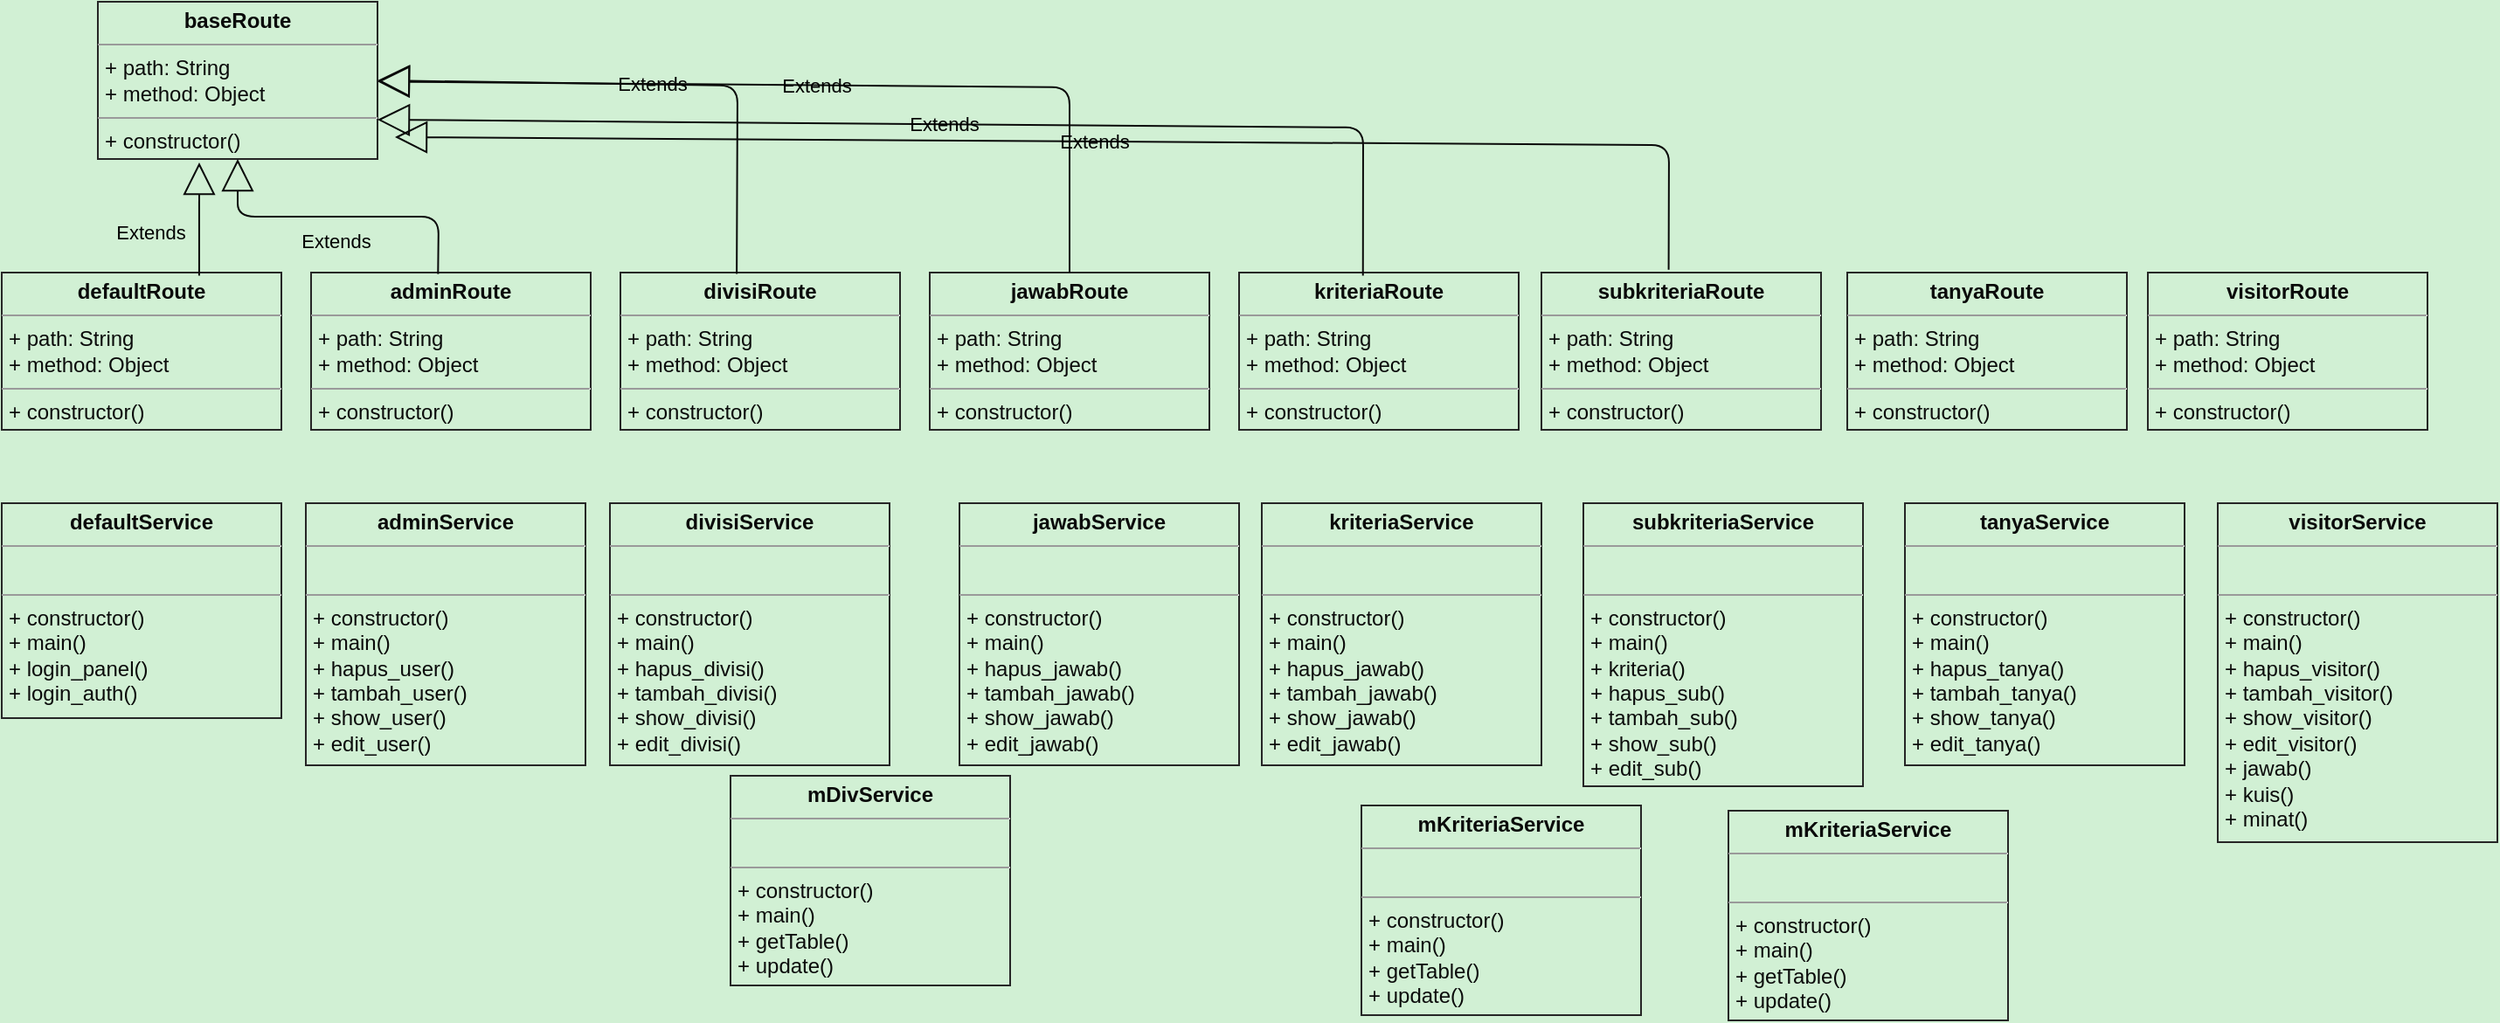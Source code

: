 <mxfile>
    <diagram id="5rO2IieU4rHrlrGqD7R2" name="Page-1">
        <mxGraphModel dx="434" dy="385" grid="0" gridSize="10" guides="1" tooltips="1" connect="1" arrows="1" fold="1" page="0" pageScale="1" pageWidth="850" pageHeight="1100" background="#D1F0D4" math="0" shadow="0">
            <root>
                <mxCell id="0"/>
                <mxCell id="1" parent="0"/>
                <mxCell id="2" value="&lt;p style=&quot;margin:0px;margin-top:4px;text-align:center;&quot;&gt;&lt;b&gt;baseRoute&lt;/b&gt;&lt;/p&gt;&lt;hr size=&quot;1&quot;&gt;&lt;p style=&quot;margin:0px;margin-left:4px;&quot;&gt;+ path: String&lt;/p&gt;&lt;p style=&quot;margin:0px;margin-left:4px;&quot;&gt;+ method: Object&lt;/p&gt;&lt;hr size=&quot;1&quot;&gt;&lt;p style=&quot;margin:0px;margin-left:4px;&quot;&gt;+ constructor()&lt;/p&gt;" style="verticalAlign=top;align=left;overflow=fill;fontSize=12;fontFamily=Helvetica;html=1;fillColor=none;strokeColor=#262626;fontColor=#0A0A0A;" vertex="1" parent="1">
                    <mxGeometry x="108" y="24" width="160" height="90" as="geometry"/>
                </mxCell>
                <mxCell id="3" value="&lt;p style=&quot;margin:0px;margin-top:4px;text-align:center;&quot;&gt;&lt;b&gt;defaultRoute&lt;/b&gt;&lt;/p&gt;&lt;hr size=&quot;1&quot;&gt;&lt;p style=&quot;margin:0px;margin-left:4px;&quot;&gt;+ path: String&lt;/p&gt;&lt;p style=&quot;margin:0px;margin-left:4px;&quot;&gt;+ method: Object&lt;/p&gt;&lt;hr size=&quot;1&quot;&gt;&lt;p style=&quot;margin:0px;margin-left:4px;&quot;&gt;+ constructor()&lt;/p&gt;" style="verticalAlign=top;align=left;overflow=fill;fontSize=12;fontFamily=Helvetica;html=1;fillColor=none;strokeColor=#262626;fontColor=#0A0A0A;" vertex="1" parent="1">
                    <mxGeometry x="53" y="179" width="160" height="90" as="geometry"/>
                </mxCell>
                <mxCell id="6" value="&lt;p style=&quot;margin:0px;margin-top:4px;text-align:center;&quot;&gt;&lt;b&gt;adminRoute&lt;/b&gt;&lt;/p&gt;&lt;hr size=&quot;1&quot;&gt;&lt;p style=&quot;margin:0px;margin-left:4px;&quot;&gt;+ path: String&lt;/p&gt;&lt;p style=&quot;margin:0px;margin-left:4px;&quot;&gt;+ method: Object&lt;/p&gt;&lt;hr size=&quot;1&quot;&gt;&lt;p style=&quot;margin:0px;margin-left:4px;&quot;&gt;+ constructor()&lt;/p&gt;" style="verticalAlign=top;align=left;overflow=fill;fontSize=12;fontFamily=Helvetica;html=1;fillColor=none;strokeColor=#262626;fontColor=#0A0A0A;" vertex="1" parent="1">
                    <mxGeometry x="230" y="179" width="160" height="90" as="geometry"/>
                </mxCell>
                <mxCell id="8" value="&lt;p style=&quot;margin:0px;margin-top:4px;text-align:center;&quot;&gt;&lt;b&gt;divisiRoute&lt;/b&gt;&lt;/p&gt;&lt;hr size=&quot;1&quot;&gt;&lt;p style=&quot;margin:0px;margin-left:4px;&quot;&gt;+ path: String&lt;/p&gt;&lt;p style=&quot;margin:0px;margin-left:4px;&quot;&gt;+ method: Object&lt;/p&gt;&lt;hr size=&quot;1&quot;&gt;&lt;p style=&quot;margin:0px;margin-left:4px;&quot;&gt;+ constructor()&lt;/p&gt;" style="verticalAlign=top;align=left;overflow=fill;fontSize=12;fontFamily=Helvetica;html=1;fillColor=none;strokeColor=#262626;fontColor=#0A0A0A;" vertex="1" parent="1">
                    <mxGeometry x="407" y="179" width="160" height="90" as="geometry"/>
                </mxCell>
                <mxCell id="11" value="&lt;p style=&quot;margin:0px;margin-top:4px;text-align:center;&quot;&gt;&lt;b&gt;jawabRoute&lt;/b&gt;&lt;/p&gt;&lt;hr size=&quot;1&quot;&gt;&lt;p style=&quot;margin:0px;margin-left:4px;&quot;&gt;+ path: String&lt;/p&gt;&lt;p style=&quot;margin:0px;margin-left:4px;&quot;&gt;+ method: Object&lt;/p&gt;&lt;hr size=&quot;1&quot;&gt;&lt;p style=&quot;margin:0px;margin-left:4px;&quot;&gt;+ constructor()&lt;/p&gt;" style="verticalAlign=top;align=left;overflow=fill;fontSize=12;fontFamily=Helvetica;html=1;fillColor=none;strokeColor=#262626;fontColor=#0A0A0A;" vertex="1" parent="1">
                    <mxGeometry x="584" y="179" width="160" height="90" as="geometry"/>
                </mxCell>
                <mxCell id="12" value="&lt;p style=&quot;margin:0px;margin-top:4px;text-align:center;&quot;&gt;&lt;b&gt;kriteriaRoute&lt;/b&gt;&lt;/p&gt;&lt;hr size=&quot;1&quot;&gt;&lt;p style=&quot;margin:0px;margin-left:4px;&quot;&gt;+ path: String&lt;/p&gt;&lt;p style=&quot;margin:0px;margin-left:4px;&quot;&gt;+ method: Object&lt;/p&gt;&lt;hr size=&quot;1&quot;&gt;&lt;p style=&quot;margin:0px;margin-left:4px;&quot;&gt;+ constructor()&lt;/p&gt;" style="verticalAlign=top;align=left;overflow=fill;fontSize=12;fontFamily=Helvetica;html=1;fillColor=none;strokeColor=#262626;fontColor=#0A0A0A;" vertex="1" parent="1">
                    <mxGeometry x="761" y="179" width="160" height="90" as="geometry"/>
                </mxCell>
                <mxCell id="14" value="&lt;p style=&quot;margin:0px;margin-top:4px;text-align:center;&quot;&gt;&lt;b style=&quot;background-color: initial;&quot;&gt;subkriteriaRoute&lt;/b&gt;&lt;/p&gt;&lt;hr size=&quot;1&quot;&gt;&lt;p style=&quot;margin:0px;margin-left:4px;&quot;&gt;+ path: String&lt;/p&gt;&lt;p style=&quot;margin:0px;margin-left:4px;&quot;&gt;+ method: Object&lt;/p&gt;&lt;hr size=&quot;1&quot;&gt;&lt;p style=&quot;margin:0px;margin-left:4px;&quot;&gt;+ constructor()&lt;/p&gt;" style="verticalAlign=top;align=left;overflow=fill;fontSize=12;fontFamily=Helvetica;html=1;fillColor=none;strokeColor=#262626;fontColor=#0A0A0A;" vertex="1" parent="1">
                    <mxGeometry x="934" y="179" width="160" height="90" as="geometry"/>
                </mxCell>
                <mxCell id="15" value="&lt;p style=&quot;margin:0px;margin-top:4px;text-align:center;&quot;&gt;&lt;b style=&quot;background-color: initial;&quot;&gt;tanyaRoute&lt;/b&gt;&lt;/p&gt;&lt;hr size=&quot;1&quot;&gt;&lt;p style=&quot;margin:0px;margin-left:4px;&quot;&gt;+ path: String&lt;/p&gt;&lt;p style=&quot;margin:0px;margin-left:4px;&quot;&gt;+ method: Object&lt;/p&gt;&lt;hr size=&quot;1&quot;&gt;&lt;p style=&quot;margin:0px;margin-left:4px;&quot;&gt;+ constructor()&lt;/p&gt;" style="verticalAlign=top;align=left;overflow=fill;fontSize=12;fontFamily=Helvetica;html=1;fillColor=none;strokeColor=#262626;fontColor=#0A0A0A;" vertex="1" parent="1">
                    <mxGeometry x="1109" y="179" width="160" height="90" as="geometry"/>
                </mxCell>
                <mxCell id="16" value="&lt;p style=&quot;margin:0px;margin-top:4px;text-align:center;&quot;&gt;&lt;b style=&quot;background-color: initial;&quot;&gt;visitorRoute&lt;/b&gt;&lt;/p&gt;&lt;hr size=&quot;1&quot;&gt;&lt;p style=&quot;margin:0px;margin-left:4px;&quot;&gt;+ path: String&lt;/p&gt;&lt;p style=&quot;margin:0px;margin-left:4px;&quot;&gt;+ method: Object&lt;/p&gt;&lt;hr size=&quot;1&quot;&gt;&lt;p style=&quot;margin:0px;margin-left:4px;&quot;&gt;+ constructor()&lt;/p&gt;" style="verticalAlign=top;align=left;overflow=fill;fontSize=12;fontFamily=Helvetica;html=1;fillColor=none;strokeColor=#262626;fontColor=#0A0A0A;" vertex="1" parent="1">
                    <mxGeometry x="1281" y="179" width="160" height="90" as="geometry"/>
                </mxCell>
                <mxCell id="31" value="&lt;p style=&quot;margin:0px;margin-top:4px;text-align:center;&quot;&gt;&lt;b&gt;defaultService&lt;/b&gt;&lt;/p&gt;&lt;hr size=&quot;1&quot;&gt;&lt;p style=&quot;margin:0px;margin-left:4px;&quot;&gt;&lt;br&gt;&lt;/p&gt;&lt;hr size=&quot;1&quot;&gt;&lt;p style=&quot;margin:0px;margin-left:4px;&quot;&gt;&lt;span style=&quot;background-color: initial;&quot;&gt;+ constructor()&lt;/span&gt;&lt;br&gt;&lt;/p&gt;&lt;p style=&quot;margin:0px;margin-left:4px;&quot;&gt;+ main()&lt;/p&gt;&lt;p style=&quot;margin:0px;margin-left:4px;&quot;&gt;+ login_panel()&lt;/p&gt;&lt;p style=&quot;margin:0px;margin-left:4px;&quot;&gt;+ login_auth()&lt;/p&gt;" style="verticalAlign=top;align=left;overflow=fill;fontSize=12;fontFamily=Helvetica;html=1;fillColor=none;strokeColor=#262626;fontColor=#0A0A0A;" vertex="1" parent="1">
                    <mxGeometry x="53" y="311" width="160" height="123" as="geometry"/>
                </mxCell>
                <mxCell id="32" value="&lt;p style=&quot;margin:0px;margin-top:4px;text-align:center;&quot;&gt;&lt;b&gt;adminService&lt;/b&gt;&lt;/p&gt;&lt;hr size=&quot;1&quot;&gt;&lt;p style=&quot;margin:0px;margin-left:4px;&quot;&gt;&lt;br&gt;&lt;/p&gt;&lt;hr size=&quot;1&quot;&gt;&lt;p style=&quot;margin:0px;margin-left:4px;&quot;&gt;&lt;span style=&quot;background-color: initial;&quot;&gt;+ constructor()&lt;/span&gt;&lt;br&gt;&lt;/p&gt;&lt;p style=&quot;margin:0px;margin-left:4px;&quot;&gt;+ main()&lt;/p&gt;&lt;p style=&quot;margin:0px;margin-left:4px;&quot;&gt;+ hapus_user()&lt;/p&gt;&lt;p style=&quot;margin:0px;margin-left:4px;&quot;&gt;+ tambah_user()&lt;/p&gt;&lt;p style=&quot;margin:0px;margin-left:4px;&quot;&gt;+ show_user()&lt;/p&gt;&lt;p style=&quot;margin:0px;margin-left:4px;&quot;&gt;+ edit_user()&lt;/p&gt;&lt;p style=&quot;margin:0px;margin-left:4px;&quot;&gt;&lt;br&gt;&lt;/p&gt;" style="verticalAlign=top;align=left;overflow=fill;fontSize=12;fontFamily=Helvetica;html=1;fillColor=none;strokeColor=#262626;fontColor=#0A0A0A;" vertex="1" parent="1">
                    <mxGeometry x="227" y="311" width="160" height="150" as="geometry"/>
                </mxCell>
                <mxCell id="33" value="&lt;p style=&quot;margin:0px;margin-top:4px;text-align:center;&quot;&gt;&lt;b&gt;divisiService&lt;/b&gt;&lt;/p&gt;&lt;hr size=&quot;1&quot;&gt;&lt;p style=&quot;margin:0px;margin-left:4px;&quot;&gt;&lt;br&gt;&lt;/p&gt;&lt;hr size=&quot;1&quot;&gt;&lt;p style=&quot;margin:0px;margin-left:4px;&quot;&gt;&lt;span style=&quot;background-color: initial;&quot;&gt;+ constructor()&lt;/span&gt;&lt;br&gt;&lt;/p&gt;&lt;p style=&quot;margin:0px;margin-left:4px;&quot;&gt;+ main()&lt;/p&gt;&lt;p style=&quot;margin:0px;margin-left:4px;&quot;&gt;+ hapus_divisi()&lt;/p&gt;&lt;p style=&quot;margin:0px;margin-left:4px;&quot;&gt;+ tambah_divisi()&lt;/p&gt;&lt;p style=&quot;margin:0px;margin-left:4px;&quot;&gt;+ show_divisi()&lt;/p&gt;&lt;p style=&quot;margin:0px;margin-left:4px;&quot;&gt;+ edit_divisi()&lt;/p&gt;&lt;p style=&quot;margin:0px;margin-left:4px;&quot;&gt;&lt;br&gt;&lt;/p&gt;" style="verticalAlign=top;align=left;overflow=fill;fontSize=12;fontFamily=Helvetica;html=1;fillColor=none;strokeColor=#262626;fontColor=#0A0A0A;" vertex="1" parent="1">
                    <mxGeometry x="401" y="311" width="160" height="150" as="geometry"/>
                </mxCell>
                <mxCell id="34" value="&lt;p style=&quot;margin:0px;margin-top:4px;text-align:center;&quot;&gt;&lt;b&gt;mDivService&lt;/b&gt;&lt;/p&gt;&lt;hr size=&quot;1&quot;&gt;&lt;p style=&quot;margin:0px;margin-left:4px;&quot;&gt;&lt;br&gt;&lt;/p&gt;&lt;hr size=&quot;1&quot;&gt;&lt;p style=&quot;margin:0px;margin-left:4px;&quot;&gt;&lt;span style=&quot;background-color: initial;&quot;&gt;+ constructor()&lt;/span&gt;&lt;br&gt;&lt;/p&gt;&lt;p style=&quot;margin:0px;margin-left:4px;&quot;&gt;+ main()&lt;/p&gt;&lt;p style=&quot;margin:0px;margin-left:4px;&quot;&gt;+ getTable()&lt;/p&gt;&lt;p style=&quot;margin:0px;margin-left:4px;&quot;&gt;+ update()&lt;/p&gt;" style="verticalAlign=top;align=left;overflow=fill;fontSize=12;fontFamily=Helvetica;html=1;fillColor=none;strokeColor=#262626;fontColor=#0A0A0A;" vertex="1" parent="1">
                    <mxGeometry x="470" y="467" width="160" height="120" as="geometry"/>
                </mxCell>
                <mxCell id="35" value="&lt;p style=&quot;margin:0px;margin-top:4px;text-align:center;&quot;&gt;&lt;b&gt;jawabService&lt;/b&gt;&lt;/p&gt;&lt;hr size=&quot;1&quot;&gt;&lt;p style=&quot;margin:0px;margin-left:4px;&quot;&gt;&lt;br&gt;&lt;/p&gt;&lt;hr size=&quot;1&quot;&gt;&lt;p style=&quot;margin:0px;margin-left:4px;&quot;&gt;&lt;span style=&quot;background-color: initial;&quot;&gt;+ constructor()&lt;/span&gt;&lt;br&gt;&lt;/p&gt;&lt;p style=&quot;margin:0px;margin-left:4px;&quot;&gt;+ main()&lt;/p&gt;&lt;p style=&quot;margin:0px;margin-left:4px;&quot;&gt;+ hapus_jawab()&lt;/p&gt;&lt;p style=&quot;margin:0px;margin-left:4px;&quot;&gt;+ tambah_jawab()&lt;/p&gt;&lt;p style=&quot;margin:0px;margin-left:4px;&quot;&gt;+ show_jawab()&lt;/p&gt;&lt;p style=&quot;margin:0px;margin-left:4px;&quot;&gt;+ edit_jawab()&lt;/p&gt;&lt;p style=&quot;margin:0px;margin-left:4px;&quot;&gt;&lt;br&gt;&lt;/p&gt;" style="verticalAlign=top;align=left;overflow=fill;fontSize=12;fontFamily=Helvetica;html=1;fillColor=none;strokeColor=#262626;fontColor=#0A0A0A;" vertex="1" parent="1">
                    <mxGeometry x="601" y="311" width="160" height="150" as="geometry"/>
                </mxCell>
                <mxCell id="36" value="&lt;p style=&quot;margin:0px;margin-top:4px;text-align:center;&quot;&gt;&lt;b&gt;kriteriaService&lt;/b&gt;&lt;/p&gt;&lt;hr size=&quot;1&quot;&gt;&lt;p style=&quot;margin:0px;margin-left:4px;&quot;&gt;&lt;br&gt;&lt;/p&gt;&lt;hr size=&quot;1&quot;&gt;&lt;p style=&quot;margin:0px;margin-left:4px;&quot;&gt;&lt;span style=&quot;background-color: initial;&quot;&gt;+ constructor()&lt;/span&gt;&lt;br&gt;&lt;/p&gt;&lt;p style=&quot;margin:0px;margin-left:4px;&quot;&gt;+ main()&lt;/p&gt;&lt;p style=&quot;margin:0px;margin-left:4px;&quot;&gt;+ hapus_jawab()&lt;/p&gt;&lt;p style=&quot;margin:0px;margin-left:4px;&quot;&gt;+ tambah_jawab()&lt;/p&gt;&lt;p style=&quot;margin:0px;margin-left:4px;&quot;&gt;+ show_jawab()&lt;/p&gt;&lt;p style=&quot;margin:0px;margin-left:4px;&quot;&gt;+ edit_jawab()&lt;/p&gt;&lt;p style=&quot;margin:0px;margin-left:4px;&quot;&gt;&lt;br&gt;&lt;/p&gt;" style="verticalAlign=top;align=left;overflow=fill;fontSize=12;fontFamily=Helvetica;html=1;fillColor=none;strokeColor=#262626;fontColor=#0A0A0A;" vertex="1" parent="1">
                    <mxGeometry x="774" y="311" width="160" height="150" as="geometry"/>
                </mxCell>
                <mxCell id="37" value="&lt;p style=&quot;margin:0px;margin-top:4px;text-align:center;&quot;&gt;&lt;b&gt;mKriteriaService&lt;/b&gt;&lt;/p&gt;&lt;hr size=&quot;1&quot;&gt;&lt;p style=&quot;margin:0px;margin-left:4px;&quot;&gt;&lt;br&gt;&lt;/p&gt;&lt;hr size=&quot;1&quot;&gt;&lt;p style=&quot;margin:0px;margin-left:4px;&quot;&gt;&lt;span style=&quot;background-color: initial;&quot;&gt;+ constructor()&lt;/span&gt;&lt;br&gt;&lt;/p&gt;&lt;p style=&quot;margin:0px;margin-left:4px;&quot;&gt;+ main()&lt;/p&gt;&lt;p style=&quot;margin:0px;margin-left:4px;&quot;&gt;+ getTable()&lt;/p&gt;&lt;p style=&quot;margin:0px;margin-left:4px;&quot;&gt;+ update()&lt;/p&gt;" style="verticalAlign=top;align=left;overflow=fill;fontSize=12;fontFamily=Helvetica;html=1;fillColor=none;strokeColor=#262626;fontColor=#0A0A0A;" vertex="1" parent="1">
                    <mxGeometry x="831" y="484" width="160" height="120" as="geometry"/>
                </mxCell>
                <mxCell id="38" value="&lt;p style=&quot;margin:0px;margin-top:4px;text-align:center;&quot;&gt;&lt;b&gt;subkriteriaService&lt;/b&gt;&lt;/p&gt;&lt;hr size=&quot;1&quot;&gt;&lt;p style=&quot;margin:0px;margin-left:4px;&quot;&gt;&lt;br&gt;&lt;/p&gt;&lt;hr size=&quot;1&quot;&gt;&lt;p style=&quot;margin:0px;margin-left:4px;&quot;&gt;&lt;span style=&quot;background-color: initial;&quot;&gt;+ constructor()&lt;/span&gt;&lt;br&gt;&lt;/p&gt;&lt;p style=&quot;margin:0px;margin-left:4px;&quot;&gt;+ main()&lt;/p&gt;&lt;p style=&quot;margin:0px;margin-left:4px;&quot;&gt;+ kriteria()&lt;/p&gt;&lt;p style=&quot;margin:0px;margin-left:4px;&quot;&gt;+ hapus_sub()&lt;/p&gt;&lt;p style=&quot;margin:0px;margin-left:4px;&quot;&gt;+ tambah_sub()&lt;/p&gt;&lt;p style=&quot;margin:0px;margin-left:4px;&quot;&gt;+ show_sub()&lt;/p&gt;&lt;p style=&quot;margin:0px;margin-left:4px;&quot;&gt;+ edit_sub()&lt;/p&gt;&lt;p style=&quot;margin:0px;margin-left:4px;&quot;&gt;&lt;br&gt;&lt;/p&gt;" style="verticalAlign=top;align=left;overflow=fill;fontSize=12;fontFamily=Helvetica;html=1;fillColor=none;strokeColor=#262626;fontColor=#0A0A0A;" vertex="1" parent="1">
                    <mxGeometry x="958" y="311" width="160" height="162" as="geometry"/>
                </mxCell>
                <mxCell id="39" value="&lt;p style=&quot;margin:0px;margin-top:4px;text-align:center;&quot;&gt;&lt;b&gt;tanyaService&lt;/b&gt;&lt;/p&gt;&lt;hr size=&quot;1&quot;&gt;&lt;p style=&quot;margin:0px;margin-left:4px;&quot;&gt;&lt;br&gt;&lt;/p&gt;&lt;hr size=&quot;1&quot;&gt;&lt;p style=&quot;margin:0px;margin-left:4px;&quot;&gt;&lt;span style=&quot;background-color: initial;&quot;&gt;+ constructor()&lt;/span&gt;&lt;br&gt;&lt;/p&gt;&lt;p style=&quot;margin:0px;margin-left:4px;&quot;&gt;+ main()&lt;/p&gt;&lt;p style=&quot;margin:0px;margin-left:4px;&quot;&gt;+ hapus_tanya()&lt;/p&gt;&lt;p style=&quot;margin:0px;margin-left:4px;&quot;&gt;+ tambah_tanya()&lt;/p&gt;&lt;p style=&quot;margin:0px;margin-left:4px;&quot;&gt;+ show_tanya()&lt;/p&gt;&lt;p style=&quot;margin:0px;margin-left:4px;&quot;&gt;+ edit_tanya()&lt;/p&gt;&lt;p style=&quot;margin:0px;margin-left:4px;&quot;&gt;&lt;br&gt;&lt;/p&gt;" style="verticalAlign=top;align=left;overflow=fill;fontSize=12;fontFamily=Helvetica;html=1;fillColor=none;strokeColor=#262626;fontColor=#0A0A0A;" vertex="1" parent="1">
                    <mxGeometry x="1142" y="311" width="160" height="150" as="geometry"/>
                </mxCell>
                <mxCell id="40" value="&lt;p style=&quot;margin:0px;margin-top:4px;text-align:center;&quot;&gt;&lt;b&gt;visitorService&lt;/b&gt;&lt;/p&gt;&lt;hr size=&quot;1&quot;&gt;&lt;p style=&quot;margin:0px;margin-left:4px;&quot;&gt;&lt;br&gt;&lt;/p&gt;&lt;hr size=&quot;1&quot;&gt;&lt;p style=&quot;margin:0px;margin-left:4px;&quot;&gt;&lt;span style=&quot;background-color: initial;&quot;&gt;+ constructor()&lt;/span&gt;&lt;br&gt;&lt;/p&gt;&lt;p style=&quot;margin:0px;margin-left:4px;&quot;&gt;+ main()&lt;/p&gt;&lt;p style=&quot;margin:0px;margin-left:4px;&quot;&gt;+ hapus_visitor()&lt;/p&gt;&lt;p style=&quot;margin:0px;margin-left:4px;&quot;&gt;+ tambah_visitor()&lt;/p&gt;&lt;p style=&quot;margin:0px;margin-left:4px;&quot;&gt;+ show_visitor()&lt;/p&gt;&lt;p style=&quot;margin:0px;margin-left:4px;&quot;&gt;+ edit_visitor&lt;span style=&quot;color: rgba(0, 0, 0, 0); font-family: monospace; font-size: 0px;&quot;&gt;%3CmxGraphModel%3E%3Croot%3E%3CmxCell%20id%3D%220%22%2F%3E%3CmxCell%20id%3D%221%22%20parent%3D%220%22%2F%3E%3CmxCell%20id%3D%222%22%20value%3D%22%26lt%3Bp%20style%3D%26quot%3Bmargin%3A0px%3Bmargin-top%3A4px%3Btext-align%3Acenter%3B%26quot%3B%26gt%3B%26lt%3Bb%26gt%3BtanyaService%26lt%3B%2Fb%26gt%3B%26lt%3B%2Fp%26gt%3B%26lt%3Bhr%20size%3D%26quot%3B1%26quot%3B%26gt%3B%26lt%3Bp%20style%3D%26quot%3Bmargin%3A0px%3Bmargin-left%3A4px%3B%26quot%3B%26gt%3B%26lt%3Bbr%26gt%3B%26lt%3B%2Fp%26gt%3B%26lt%3Bhr%20size%3D%26quot%3B1%26quot%3B%26gt%3B%26lt%3Bp%20style%3D%26quot%3Bmargin%3A0px%3Bmargin-left%3A4px%3B%26quot%3B%26gt%3B%26lt%3Bspan%20style%3D%26quot%3Bbackground-color%3A%20initial%3B%26quot%3B%26gt%3B%2B%20constructor()%26lt%3B%2Fspan%26gt%3B%26lt%3Bbr%26gt%3B%26lt%3B%2Fp%26gt%3B%26lt%3Bp%20style%3D%26quot%3Bmargin%3A0px%3Bmargin-left%3A4px%3B%26quot%3B%26gt%3B%2B%20main()%26lt%3B%2Fp%26gt%3B%26lt%3Bp%20style%3D%26quot%3Bmargin%3A0px%3Bmargin-left%3A4px%3B%26quot%3B%26gt%3B%2B%20hapus_tanya()%26lt%3B%2Fp%26gt%3B%26lt%3Bp%20style%3D%26quot%3Bmargin%3A0px%3Bmargin-left%3A4px%3B%26quot%3B%26gt%3B%2B%20tambah_tanya()%26lt%3B%2Fp%26gt%3B%26lt%3Bp%20style%3D%26quot%3Bmargin%3A0px%3Bmargin-left%3A4px%3B%26quot%3B%26gt%3B%2B%20show_tanya()%26lt%3B%2Fp%26gt%3B%26lt%3Bp%20style%3D%26quot%3Bmargin%3A0px%3Bmargin-left%3A4px%3B%26quot%3B%26gt%3B%2B%20edit_tanya()%26lt%3B%2Fp%26gt%3B%26lt%3Bp%20style%3D%26quot%3Bmargin%3A0px%3Bmargin-left%3A4px%3B%26quot%3B%26gt%3B%26lt%3Bbr%26gt%3B%26lt%3B%2Fp%26gt%3B%22%20style%3D%22verticalAlign%3Dtop%3Balign%3Dleft%3Boverflow%3Dfill%3BfontSize%3D12%3BfontFamily%3DHelvetica%3Bhtml%3D1%3BfillColor%3Dnone%3BstrokeColor%3D%23262626%3BfontColor%3D%230A0A0A%3B%22%20vertex%3D%221%22%20parent%3D%221%22%3E%3CmxGeometry%20x%3D%221132%22%20y%3D%22311%22%20width%3D%22160%22%20height%3D%22150%22%20as%3D%22geometry%22%2F%3E%3C%2FmxCell%3E%3C%2Froot%3E%3C%2FmxGraphModel%3Evis&lt;/span&gt;()&lt;/p&gt;&lt;p style=&quot;margin:0px;margin-left:4px;&quot;&gt;+ jawab()&lt;/p&gt;&lt;p style=&quot;margin:0px;margin-left:4px;&quot;&gt;+ kuis()&lt;/p&gt;&lt;p style=&quot;margin:0px;margin-left:4px;&quot;&gt;+ minat()&lt;/p&gt;&lt;p style=&quot;margin:0px;margin-left:4px;&quot;&gt;&lt;br&gt;&lt;/p&gt;" style="verticalAlign=top;align=left;overflow=fill;fontSize=12;fontFamily=Helvetica;html=1;fillColor=none;strokeColor=#262626;fontColor=#0A0A0A;" vertex="1" parent="1">
                    <mxGeometry x="1321" y="311" width="160" height="194" as="geometry"/>
                </mxCell>
                <mxCell id="41" value="&lt;p style=&quot;margin:0px;margin-top:4px;text-align:center;&quot;&gt;&lt;b&gt;mKriteriaService&lt;/b&gt;&lt;/p&gt;&lt;hr size=&quot;1&quot;&gt;&lt;p style=&quot;margin:0px;margin-left:4px;&quot;&gt;&lt;br&gt;&lt;/p&gt;&lt;hr size=&quot;1&quot;&gt;&lt;p style=&quot;margin:0px;margin-left:4px;&quot;&gt;&lt;span style=&quot;background-color: initial;&quot;&gt;+ constructor()&lt;/span&gt;&lt;br&gt;&lt;/p&gt;&lt;p style=&quot;margin:0px;margin-left:4px;&quot;&gt;+ main()&lt;/p&gt;&lt;p style=&quot;margin:0px;margin-left:4px;&quot;&gt;+ getTable()&lt;/p&gt;&lt;p style=&quot;margin:0px;margin-left:4px;&quot;&gt;+ update()&lt;/p&gt;" style="verticalAlign=top;align=left;overflow=fill;fontSize=12;fontFamily=Helvetica;html=1;fillColor=none;strokeColor=#262626;fontColor=#0A0A0A;" vertex="1" parent="1">
                    <mxGeometry x="1041" y="487" width="160" height="120" as="geometry"/>
                </mxCell>
                <mxCell id="42" value="Extends" style="endArrow=block;endSize=16;endFill=0;html=1;labelBackgroundColor=none;strokeColor=#0A0A0A;fontColor=none;exitX=0.706;exitY=0.019;exitDx=0;exitDy=0;exitPerimeter=0;" edge="1" parent="1" source="3">
                    <mxGeometry x="-0.242" y="28" width="160" relative="1" as="geometry">
                        <mxPoint x="54" y="188" as="sourcePoint"/>
                        <mxPoint x="166" y="116" as="targetPoint"/>
                        <mxPoint as="offset"/>
                    </mxGeometry>
                </mxCell>
                <mxCell id="43" value="Extends" style="endArrow=block;endSize=16;endFill=0;html=1;labelBackgroundColor=none;strokeColor=#0A0A0A;fontColor=none;exitX=0.454;exitY=0.009;exitDx=0;exitDy=0;exitPerimeter=0;entryX=0.5;entryY=1;entryDx=0;entryDy=0;" edge="1" parent="1" source="6" target="2">
                    <mxGeometry x="0.016" y="14" width="160" relative="1" as="geometry">
                        <mxPoint x="303" y="163" as="sourcePoint"/>
                        <mxPoint x="463" y="163" as="targetPoint"/>
                        <Array as="points">
                            <mxPoint x="303" y="147"/>
                            <mxPoint x="188" y="147"/>
                        </Array>
                        <mxPoint as="offset"/>
                    </mxGeometry>
                </mxCell>
                <mxCell id="44" value="Extends" style="endArrow=block;endSize=16;endFill=0;html=1;labelBackgroundColor=none;strokeColor=#0A0A0A;fontColor=none;exitX=0.416;exitY=0.009;exitDx=0;exitDy=0;exitPerimeter=0;entryX=1;entryY=0.5;entryDx=0;entryDy=0;" edge="1" parent="1" source="8" target="2">
                    <mxGeometry width="160" relative="1" as="geometry">
                        <mxPoint x="410" y="134" as="sourcePoint"/>
                        <mxPoint x="570" y="134" as="targetPoint"/>
                        <Array as="points">
                            <mxPoint x="474" y="72"/>
                        </Array>
                    </mxGeometry>
                </mxCell>
                <mxCell id="45" value="Extends" style="endArrow=block;endSize=16;endFill=0;html=1;labelBackgroundColor=none;strokeColor=#0A0A0A;fontColor=none;" edge="1" parent="1" source="11" target="2">
                    <mxGeometry width="160" relative="1" as="geometry">
                        <mxPoint x="483.56" y="189.81" as="sourcePoint"/>
                        <mxPoint x="278" y="79" as="targetPoint"/>
                        <Array as="points">
                            <mxPoint x="664" y="73"/>
                        </Array>
                    </mxGeometry>
                </mxCell>
                <mxCell id="46" value="Extends" style="endArrow=block;endSize=16;endFill=0;html=1;labelBackgroundColor=none;strokeColor=#0A0A0A;fontColor=none;entryX=1;entryY=0.75;entryDx=0;entryDy=0;exitX=0.443;exitY=0.019;exitDx=0;exitDy=0;exitPerimeter=0;" edge="1" parent="1" source="12" target="2">
                    <mxGeometry width="160" relative="1" as="geometry">
                        <mxPoint x="829" y="173" as="sourcePoint"/>
                        <mxPoint x="281" y="89" as="targetPoint"/>
                        <Array as="points">
                            <mxPoint x="832" y="96"/>
                        </Array>
                    </mxGeometry>
                </mxCell>
                <mxCell id="47" value="Extends" style="endArrow=block;endSize=16;endFill=0;html=1;labelBackgroundColor=none;strokeColor=#0A0A0A;fontColor=none;entryX=1;entryY=0.75;entryDx=0;entryDy=0;exitX=0.455;exitY=-0.018;exitDx=0;exitDy=0;exitPerimeter=0;" edge="1" parent="1" source="14">
                    <mxGeometry width="160" relative="1" as="geometry">
                        <mxPoint x="841.88" y="190.71" as="sourcePoint"/>
                        <mxPoint x="278" y="101.5" as="targetPoint"/>
                        <Array as="points">
                            <mxPoint x="1007" y="106"/>
                        </Array>
                    </mxGeometry>
                </mxCell>
            </root>
        </mxGraphModel>
    </diagram>
</mxfile>
